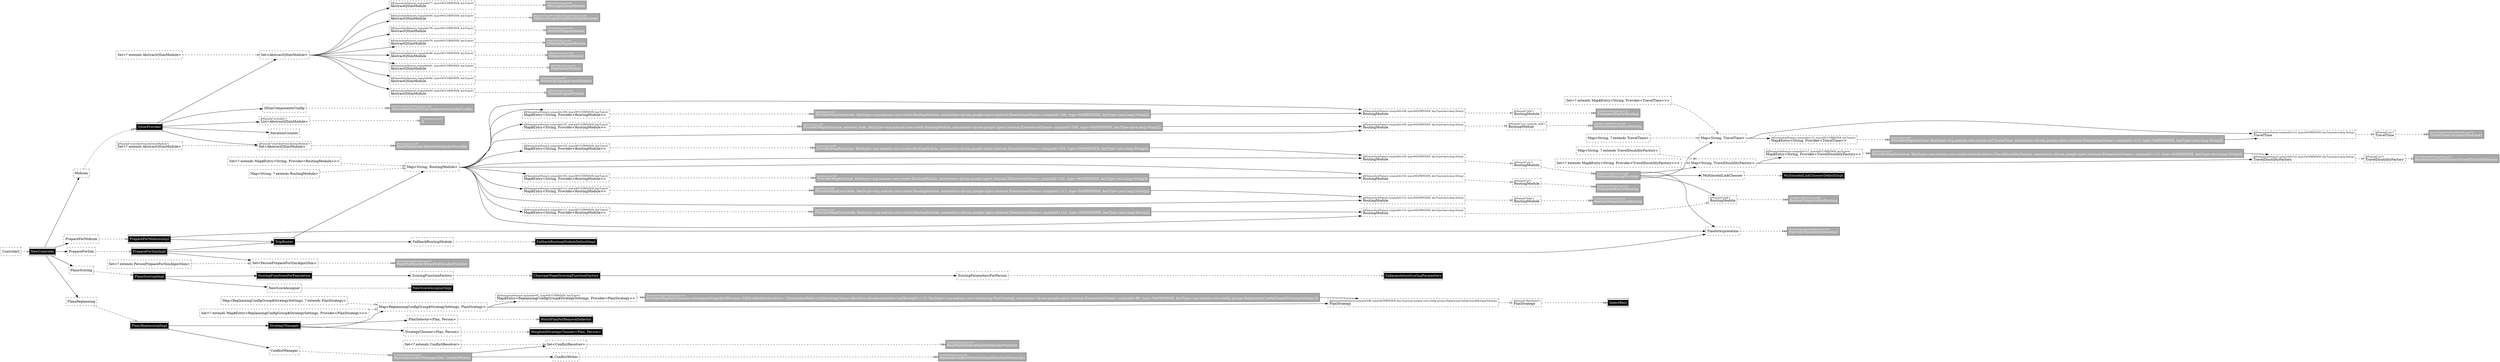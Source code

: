 digraph injector {
graph [rankdir=LR];
x103 [margin="0.02,0", shape=box, style=dashed, label=<<table cellspacing="0" cellpadding="5" cellborder="0" border="0"><tr><td align="left" port="header" bgcolor="#ffffff"><font color="#000000" point-size="10">@Element(setName=,uniqueId=80, type=MULTIBINDER, keyType=)<br align="left"/></font><font color="#000000">AbstractQSimModule<br align="left"/></font></td></tr></table>>]
x47 [margin="0.02,0", shape=box, style=dashed, label=<<table cellspacing="0" cellpadding="5" cellborder="0" border="0"><tr><td align="left" port="header" bgcolor="#ffffff"><font color="#000000" point-size="10">@Named("overridesFromAbstractModule")<br align="left"/></font><font color="#000000">Set&lt;? extends AbstractQSimModule&gt;<br align="left"/></font></td></tr></table>>]
x79 [margin="0.02,0", shape=box, style=dashed, label=<<table cellspacing="0" cellpadding="5" cellborder="0" border="0"><tr><td align="left" port="header" bgcolor="#ffffff"><font color="#000000" point-size="10">@Element(setName=,uniqueId=117, type=MULTIBINDER, keyType=)<br align="left"/></font><font color="#000000">Map$Entry&lt;String, Provider&lt;TravelDisutilityFactory&gt;&gt;<br align="left"/></font></td></tr></table>>]
x121 [margin="0.02,0", shape=box, style=solid, label=<<table cellspacing="0" cellpadding="5" cellborder="0" border="0"><tr><td align="left" port="header" bgcolor="#aaaaaa"><font color="#ffffff" point-size="10">QSimModule.java:85<br align="left"/></font><font color="#ffffff">ActivityEngineModule<br align="left"/></font></td></tr></table>>]
x50 [margin="0.02,0", shape=box, style=dashed, label=<<table cellspacing="0" cellpadding="5" cellborder="0" border="0"><tr><td align="left" port="header" bgcolor="#ffffff"><font color="#000000" point-size="10">@Element(setName=,uniqueId=116, type=MAPBINDER, keyType=java.lang.String)<br align="left"/></font><font color="#000000">TravelDisutilityFactory<br align="left"/></font></td></tr></table>>]
x42 [margin="0.02,0", shape=box, style=solid, label=<<table cellspacing="0" cellpadding="5" cellborder="0" border="0"><tr><td align="left" port="header" bgcolor="#aaaaaa"><font color="#ffffff" point-size="10">Injector.java:129<br align="left"/></font><font color="#ffffff">ProviderMapEntry(car, Key[type=org.matsim.core.router.RoutingModule, annotation=@com.google.inject.internal.Element(setName=,uniqueId=104, type=MAPBINDER, keyType=java.lang.String)])<br align="left"/></font></td></tr></table>>]
x8 [margin="0.02,0", shape=box, style=dashed, label=<<table cellspacing="0" cellpadding="5" cellborder="0" border="0"><tr><td align="left" port="header" bgcolor="#ffffff"><font color="#000000">PrepareForSim<br align="left"/></font></td></tr></table>>]
x23 [margin="0.02,0", shape=box, style=dashed, label=<<table cellspacing="0" cellpadding="5" cellborder="0" border="0"><tr><td align="left" port="header" bgcolor="#ffffff"><font color="#000000">Set&lt;ConflictResolver&gt;<br align="left"/></font></td></tr></table>>]
x34 [margin="0.02,0", shape=box, style=solid, label=<<table cellspacing="0" cellpadding="5" cellborder="0" border="0"><tr><td align="left" port="header" bgcolor="#aaaaaa"><font color="#ffffff" point-size="10">Injector.java:129<br align="left"/></font><font color="#ffffff">ProviderMapEntry(bike, Key[type=org.matsim.core.router.RoutingModule, annotation=@com.google.inject.internal.Element(setName=,uniqueId=112, type=MAPBINDER, keyType=java.lang.String)])<br align="left"/></font></td></tr></table>>]
x60 [margin="0.02,0", shape=box, style=solid, label=<<table cellspacing="0" cellpadding="5" cellborder="0" border="0"><tr><td align="left" port="header" bgcolor="#000000"><font color="#ffffff">NewScoreAssignerImpl<br align="left"/></font></td></tr></table>>]
x55 [margin="0.02,0", shape=box, style=solid, label=<<table cellspacing="0" cellpadding="5" cellborder="0" border="0"><tr><td align="left" port="header" bgcolor="#000000"><font color="#ffffff">ScoringFunctionsForPopulation<br align="left"/></font></td></tr></table>>]
x65 [margin="0.02,0", shape=box, style=solid, label=<<table cellspacing="0" cellpadding="5" cellborder="0" border="0"><tr><td align="left" port="header" bgcolor="#000000"><font color="#ffffff">MultimodalLinkChooserDefaultImpl<br align="left"/></font></td></tr></table>>]
x91 [margin="0.02,0", shape=box, style=solid, label=<<table cellspacing="0" cellpadding="5" cellborder="0" border="0"><tr><td align="left" port="header" bgcolor="#aaaaaa"><font color="#ffffff" point-size="10">QSimModule.java:85<br align="left"/></font><font color="#ffffff">QNetsimEngineModule<br align="left"/></font></td></tr></table>>]
x62 [margin="0.02,0", shape=box, style=dashed, label=<<table cellspacing="0" cellpadding="5" cellborder="0" border="0"><tr><td align="left" port="header" bgcolor="#ffffff"><font color="#000000" point-size="10">@Element(setName=,uniqueId=114, type=MAPBINDER, keyType=java.lang.String)<br align="left"/></font><font color="#000000">TravelTime<br align="left"/></font></td></tr></table>>]
x64 [margin="0.02,0", shape=box, style=dashed, label=<<table cellspacing="0" cellpadding="5" cellborder="0" border="0"><tr><td align="left" port="header" bgcolor="#ffffff"><font color="#000000">MultimodalLinkChooser<br align="left"/></font></td></tr></table>>]
x56 [margin="0.02,0", shape=box, style=solid, label=<<table cellspacing="0" cellpadding="5" cellborder="0" border="0"><tr><td align="left" port="header" bgcolor="#000000"><font color="#ffffff">FallbackRoutingModuleDefaultImpl<br align="left"/></font></td></tr></table>>]
x100 [margin="0.02,0", shape=box, style=solid, label=<<table cellspacing="0" cellpadding="5" cellborder="0" border="0"><tr><td align="left" port="header" bgcolor="#000000"><font color="#ffffff">PlansReplanningImpl<br align="left"/></font></td></tr></table>>]
x0 [margin="0.02,0", shape=box, style=dashed, label=<<table cellspacing="0" cellpadding="5" cellborder="0" border="0"><tr><td align="left" port="header" bgcolor="#ffffff"><font color="#000000">PlansScoring<br align="left"/></font></td></tr></table>>]
x112 [margin="0.02,0", shape=box, style=dashed, label=<<table cellspacing="0" cellpadding="5" cellborder="0" border="0"><tr><td align="left" port="header" bgcolor="#ffffff"><font color="#000000" point-size="10">@Element(setName=,uniqueId=81, type=MULTIBINDER, keyType=)<br align="left"/></font><font color="#000000">AbstractQSimModule<br align="left"/></font></td></tr></table>>]
x117 [margin="0.02,0", shape=box, style=solid, label=<<table cellspacing="0" cellpadding="5" cellborder="0" border="0"><tr><td align="left" port="header" bgcolor="#000000"><font color="#ffffff">WorstPlanForRemovalSelector<br align="left"/></font></td></tr></table>>]
x71 [margin="0.02,0", shape=box, style=dashed, label=<<table cellspacing="0" cellpadding="5" cellborder="0" border="0"><tr><td align="left" port="header" bgcolor="#ffffff"><font color="#000000">ConflictWriter<br align="left"/></font></td></tr></table>>]
x3 [margin="0.02,0", shape=box, style=dashed, label=<<table cellspacing="0" cellpadding="5" cellborder="0" border="0"><tr><td align="left" port="header" bgcolor="#ffffff"><font color="#000000" point-size="10">@Element(setName=,uniqueId=115, type=MULTIBINDER, keyType=)<br align="left"/></font><font color="#000000">Map$Entry&lt;String, Provider&lt;TravelTime&gt;&gt;<br align="left"/></font></td></tr></table>>]
x13 [margin="0.02,0", shape=box, style=solid, label=<<table cellspacing="0" cellpadding="5" cellborder="0" border="0"><tr><td align="left" port="header" bgcolor="#aaaaaa"><font color="#ffffff" point-size="10">NewControlerModule.java:47<br align="left"/></font><font color="#ffffff">RealMultibinder$RealMultibinderProvider<br align="left"/></font></td></tr></table>>]
x83 [margin="0.02,0", shape=box, style=dashed, label=<<table cellspacing="0" cellpadding="5" cellborder="0" border="0"><tr><td align="left" port="header" bgcolor="#ffffff"><font color="#000000" point-size="10">@Named("non_network_walk")<br align="left"/></font><font color="#000000">RoutingModule<br align="left"/></font></td></tr></table>>]
x98 [margin="0.02,0", shape=box, style=solid, label=<<table cellspacing="0" cellpadding="5" cellborder="0" border="0"><tr><td align="left" port="header" bgcolor="#000000"><font color="#ffffff">PrepareForMobsimImpl<br align="left"/></font></td></tr></table>>]
x118 [margin="0.02,0", shape=box, style=dashed, label=<<table cellspacing="0" cellpadding="5" cellborder="0" border="0"><tr><td align="left" port="header" bgcolor="#ffffff"><font color="#000000" point-size="10">@Named("BestScore")<br align="left"/></font><font color="#000000">PlanStrategy<br align="left"/></font></td></tr></table>>]
x45 [margin="0.02,0", shape=box, style=dashed, label=<<table cellspacing="0" cellpadding="5" cellborder="0" border="0"><tr><td align="left" port="header" bgcolor="#ffffff"><font color="#000000" point-size="10">@Element(setName=,uniqueId=109, type=MULTIBINDER, keyType=)<br align="left"/></font><font color="#000000">Map$Entry&lt;String, Provider&lt;RoutingModule&gt;&gt;<br align="left"/></font></td></tr></table>>]
x63 [margin="0.02,0", shape=box, style=dashed, label=<<table cellspacing="0" cellpadding="5" cellborder="0" border="0"><tr><td align="left" port="header" bgcolor="#ffffff"><font color="#000000">Set&lt;? extends ConflictResolver&gt;<br align="left"/></font></td></tr></table>>]
x40 [margin="0.02,0", shape=box, style=solid, label=<<table cellspacing="0" cellpadding="5" cellborder="0" border="0"><tr><td align="left" port="header" bgcolor="#aaaaaa"><font color="#ffffff" point-size="10">Modules.java:238<br align="left"/></font><font color="#ffffff">RealMultibinder$RealMultibinderProvider<br align="left"/></font></td></tr></table>>]
x49 [margin="0.02,0", shape=box, style=dashed, label=<<table cellspacing="0" cellpadding="5" cellborder="0" border="0"><tr><td align="left" port="header" bgcolor="#ffffff"><font color="#000000">Map&lt;String, TravelTime&gt;<br align="left"/></font></td></tr></table>>]
x89 [margin="0.02,0", shape=box, style=dashed, label=<<table cellspacing="0" cellpadding="5" cellborder="0" border="0"><tr><td align="left" port="header" bgcolor="#ffffff"><font color="#000000">StrategyChooser&lt;Plan, Person&gt;<br align="left"/></font></td></tr></table>>]
x108 [margin="0.02,0", shape=box, style=dashed, label=<<table cellspacing="0" cellpadding="5" cellborder="0" border="0"><tr><td align="left" port="header" bgcolor="#ffffff"><font color="#000000" point-size="10">@Element(setName=,uniqueId=82, type=MULTIBINDER, keyType=)<br align="left"/></font><font color="#000000">AbstractQSimModule<br align="left"/></font></td></tr></table>>]
x66 [margin="0.02,0", shape=box, style=dashed, label=<<table cellspacing="0" cellpadding="5" cellborder="0" border="0"><tr><td align="left" port="header" bgcolor="#ffffff"><font color="#000000">PlansReplanning<br align="left"/></font></td></tr></table>>]
x25 [margin="0.02,0", shape=box, style=dashed, label=<<table cellspacing="0" cellpadding="5" cellborder="0" border="0"><tr><td align="left" port="header" bgcolor="#ffffff"><font color="#000000">Map&lt;String, ? extends TravelDisutilityFactory&gt;<br align="left"/></font></td></tr></table>>]
x94 [margin="0.02,0", shape=box, style=dashed, label=<<table cellspacing="0" cellpadding="5" cellborder="0" border="0"><tr><td align="left" port="header" bgcolor="#ffffff"><font color="#000000">Set&lt;? extends AbstractQSimModule&gt;<br align="left"/></font></td></tr></table>>]
x75 [margin="0.02,0", shape=box, style=dashed, label=<<table cellspacing="0" cellpadding="5" cellborder="0" border="0"><tr><td align="left" port="header" bgcolor="#ffffff"><font color="#000000">Map&lt;ReplanningConfigGroup$StrategySettings, ? extends PlanStrategy&gt;<br align="left"/></font></td></tr></table>>]
x38 [margin="0.02,0", shape=box, style=solid, label=<<table cellspacing="0" cellpadding="5" cellborder="0" border="0"><tr><td align="left" port="header" bgcolor="#aaaaaa"><font color="#ffffff" point-size="10">Injector.java:129<br align="left"/></font><font color="#ffffff">ProviderMapEntry(non_network_walk, Key[type=org.matsim.core.router.RoutingModule, annotation=@com.google.inject.internal.Element(setName=,uniqueId=106, type=MAPBINDER, keyType=java.lang.String)])<br align="left"/></font></td></tr></table>>]
x7 [margin="0.02,0", shape=box, style=dashed, label=<<table cellspacing="0" cellpadding="5" cellborder="0" border="0"><tr><td align="left" port="header" bgcolor="#ffffff"><font color="#000000">FallbackRoutingModule<br align="left"/></font></td></tr></table>>]
x14 [margin="0.02,0", shape=box, style=dashed, label=<<table cellspacing="0" cellpadding="5" cellborder="0" border="0"><tr><td align="left" port="header" bgcolor="#ffffff"><font color="#000000" point-size="10">@Element(setName=,uniqueId=108, type=MAPBINDER, keyType=java.lang.String)<br align="left"/></font><font color="#000000">RoutingModule<br align="left"/></font></td></tr></table>>]
x80 [margin="0.02,0", shape=box, style=solid, label=<<table cellspacing="0" cellpadding="5" cellborder="0" border="0"><tr><td align="left" port="header" bgcolor="#aaaaaa"><font color="#ffffff" point-size="10">Injector.java:129<br align="left"/></font><font color="#ffffff">ProviderMapEntry(car, Key[type=org.matsim.core.router.costcalculators.TravelDisutilityFactory, annotation=@com.google.inject.internal.Element(setName=,uniqueId=116, type=MAPBINDER, keyType=java.lang.String)])<br align="left"/></font></td></tr></table>>]
x5 [margin="0.02,0", shape=box, style=solid, label=<<table cellspacing="0" cellpadding="5" cellborder="0" border="0"><tr><td align="left" port="header" bgcolor="#000000"><font color="#ffffff">PlansScoringImpl<br align="left"/></font></td></tr></table>>]
x10 [margin="0.02,0", shape=box, style=solid, label=<<table cellspacing="0" cellpadding="5" cellborder="0" border="0"><tr><td align="left" port="header" bgcolor="#aaaaaa"><font color="#ffffff" point-size="10">TimeInterpretationModule.java:16<br align="left"/></font><font color="#ffffff">#provideTimeInterpretation()<br align="left"/></font></td></tr></table>>]
x70 [margin="0.02,0", shape=box, style=dashed, label=<<table cellspacing="0" cellpadding="5" cellborder="0" border="0"><tr><td align="left" port="header" bgcolor="#ffffff"><font color="#000000">IterationCounter<br align="left"/></font></td></tr></table>>]
x30 [margin="0.02,0", shape=box, style=dashed, label=<<table cellspacing="0" cellpadding="5" cellborder="0" border="0"><tr><td align="left" port="header" bgcolor="#ffffff"><font color="#000000">Map&lt;String, TravelDisutilityFactory&gt;<br align="left"/></font></td></tr></table>>]
x104 [margin="0.02,0", shape=box, style=solid, label=<<table cellspacing="0" cellpadding="5" cellborder="0" border="0"><tr><td align="left" port="header" bgcolor="#aaaaaa"><font color="#ffffff" point-size="10">QSimModule.java:85<br align="left"/></font><font color="#ffffff">TeleportationModule<br align="left"/></font></td></tr></table>>]
x48 [margin="0.02,0", shape=box, style=dashed, label=<<table cellspacing="0" cellpadding="5" cellborder="0" border="0"><tr><td align="left" port="header" bgcolor="#ffffff"><font color="#000000">Map&lt;String, RoutingModule&gt;<br align="left"/></font></td></tr></table>>]
x51 [margin="0.02,0", shape=box, style=solid, label=<<table cellspacing="0" cellpadding="5" cellborder="0" border="0"><tr><td align="left" port="header" bgcolor="#000000"><font color="#ffffff">TripRouter<br align="left"/></font></td></tr></table>>]
x114 [margin="0.02,0", shape=box, style=dashed, label=<<table cellspacing="0" cellpadding="5" cellborder="0" border="0"><tr><td align="left" port="header" bgcolor="#ffffff"><font color="#000000" point-size="10">@Element(setName=,uniqueId=83, type=MULTIBINDER, keyType=)<br align="left"/></font><font color="#000000">AbstractQSimModule<br align="left"/></font></td></tr></table>>]
x21 [margin="0.02,0", shape=box, style=dashed, label=<<table cellspacing="0" cellpadding="5" cellborder="0" border="0"><tr><td align="left" port="header" bgcolor="#ffffff"><font color="#000000" point-size="10">@Named("ride")<br align="left"/></font><font color="#000000">RoutingModule<br align="left"/></font></td></tr></table>>]
x35 [margin="0.02,0", shape=box, style=dashed, label=<<table cellspacing="0" cellpadding="5" cellborder="0" border="0"><tr><td align="left" port="header" bgcolor="#ffffff"><font color="#000000">Set&lt;? extends Map$Entry&lt;ReplanningConfigGroup$StrategySettings, Provider&lt;PlanStrategy&gt;&gt;&gt;<br align="left"/></font></td></tr></table>>]
x61 [margin="0.02,0", shape=box, style=dashed, label=<<table cellspacing="0" cellpadding="5" cellborder="0" border="0"><tr><td align="left" port="header" bgcolor="#ffffff"><font color="#000000" point-size="10">@Element(setName=,uniqueId=86, type=MAPBINDER, keyType=org.matsim.core.config.groups.ReplanningConfigGroup$StrategySettings)<br align="left"/></font><font color="#000000">PlanStrategy<br align="left"/></font></td></tr></table>>]
x26 [margin="0.02,0", shape=box, style=dashed, label=<<table cellspacing="0" cellpadding="5" cellborder="0" border="0"><tr><td align="left" port="header" bgcolor="#ffffff"><font color="#000000">QSimComponentsConfig<br align="left"/></font></td></tr></table>>]
x85 [margin="0.02,0", shape=box, style=dashed, label=<<table cellspacing="0" cellpadding="5" cellborder="0" border="0"><tr><td align="left" port="header" bgcolor="#ffffff"><font color="#000000">Set&lt;? extends Map$Entry&lt;String, Provider&lt;RoutingModule&gt;&gt;&gt;<br align="left"/></font></td></tr></table>>]
x43 [margin="0.02,0", shape=box, style=dashed, label=<<table cellspacing="0" cellpadding="5" cellborder="0" border="0"><tr><td align="left" port="header" bgcolor="#ffffff"><font color="#000000" point-size="10">@Element(setName=,uniqueId=111, type=MULTIBINDER, keyType=)<br align="left"/></font><font color="#000000">Map$Entry&lt;String, Provider&lt;RoutingModule&gt;&gt;<br align="left"/></font></td></tr></table>>]
x113 [margin="0.02,0", shape=box, style=solid, label=<<table cellspacing="0" cellpadding="5" cellborder="0" border="0"><tr><td align="left" port="header" bgcolor="#aaaaaa"><font color="#ffffff" point-size="10">QSimModule.java:85<br align="left"/></font><font color="#ffffff">PopulationModule<br align="left"/></font></td></tr></table>>]
x84 [margin="0.02,0", shape=box, style=solid, label=<<table cellspacing="0" cellpadding="5" cellborder="0" border="0"><tr><td align="left" port="header" bgcolor="#aaaaaa"><font color="#ffffff" point-size="10">TripRouterModule.java:60<br align="left"/></font><font color="#ffffff">BeelineTeleportationRouting<br align="left"/></font></td></tr></table>>]
x58 [margin="0.02,0", shape=box, style=solid, label=<<table cellspacing="0" cellpadding="5" cellborder="0" border="0"><tr><td align="left" port="header" bgcolor="#000000"><font color="#ffffff">SubpopulationScoringParameters<br align="left"/></font></td></tr></table>>]
x107 [margin="0.02,0", shape=box, style=solid, label=<<table cellspacing="0" cellpadding="5" cellborder="0" border="0"><tr><td align="left" port="header" bgcolor="#000000"><font color="#ffffff">NewControler<br align="left"/></font></td></tr></table>>]
x31 [margin="0.02,0", shape=box, style=dashed, label=<<table cellspacing="0" cellpadding="5" cellborder="0" border="0"><tr><td align="left" port="header" bgcolor="#ffffff"><font color="#000000" point-size="10">@Element(setName=,uniqueId=103, type=MULTIBINDER, keyType=)<br align="left"/></font><font color="#000000">Map$Entry&lt;String, Provider&lt;RoutingModule&gt;&gt;<br align="left"/></font></td></tr></table>>]
x76 [margin="0.02,0", shape=box, style=dashed, label=<<table cellspacing="0" cellpadding="5" cellborder="0" border="0"><tr><td align="left" port="header" bgcolor="#ffffff"><font color="#000000" point-size="10">@Named("bike")<br align="left"/></font><font color="#000000">RoutingModule<br align="left"/></font></td></tr></table>>]
x111 [margin="0.02,0", shape=box, style=solid, label=<<table cellspacing="0" cellpadding="5" cellborder="0" border="0"><tr><td align="left" port="header" bgcolor="#aaaaaa"><font color="#ffffff" point-size="10">ConflictModule.java:45<br align="left"/></font><font color="#ffffff">#provideConflictManager(Set, ConflictWriter)<br align="left"/></font></td></tr></table>>]
x39 [margin="0.02,0", shape=box, style=dashed, label=<<table cellspacing="0" cellpadding="5" cellborder="0" border="0"><tr><td align="left" port="header" bgcolor="#ffffff"><font color="#000000" point-size="10">@Named("overridesFromAbstractModule")<br align="left"/></font><font color="#000000">Set&lt;AbstractQSimModule&gt;<br align="left"/></font></td></tr></table>>]
x11 [margin="0.02,0", shape=box, style=dashed, label=<<table cellspacing="0" cellpadding="5" cellborder="0" border="0"><tr><td align="left" port="header" bgcolor="#ffffff"><font color="#000000" point-size="10">@Element(setName=,uniqueId=102, type=MAPBINDER, keyType=java.lang.String)<br align="left"/></font><font color="#000000">RoutingModule<br align="left"/></font></td></tr></table>>]
x9 [margin="0.02,0", shape=box, style=dashed, label=<<table cellspacing="0" cellpadding="5" cellborder="0" border="0"><tr><td align="left" port="header" bgcolor="#ffffff"><font color="#000000">TimeInterpretation<br align="left"/></font></td></tr></table>>]
x46 [margin="0.02,0", shape=box, style=solid, label=<<table cellspacing="0" cellpadding="5" cellborder="0" border="0"><tr><td align="left" port="header" bgcolor="#aaaaaa"><font color="#ffffff" point-size="10">Injector.java:129<br align="left"/></font><font color="#ffffff">ProviderMapEntry(ride, Key[type=org.matsim.core.router.RoutingModule, annotation=@com.google.inject.internal.Element(setName=,uniqueId=108, type=MAPBINDER, keyType=java.lang.String)])<br align="left"/></font></td></tr></table>>]
x15 [margin="0.02,0", shape=box, style=dashed, label=<<table cellspacing="0" cellpadding="5" cellborder="0" border="0"><tr><td align="left" port="header" bgcolor="#ffffff"><font color="#000000" point-size="10">@Element(setName=,uniqueId=110, type=MAPBINDER, keyType=java.lang.String)<br align="left"/></font><font color="#000000">RoutingModule<br align="left"/></font></td></tr></table>>]
x4 [margin="0.02,0", shape=box, style=solid, label=<<table cellspacing="0" cellpadding="5" cellborder="0" border="0"><tr><td align="left" port="header" bgcolor="#aaaaaa"><font color="#ffffff" point-size="10">Injector.java:129<br align="left"/></font><font color="#ffffff">ProviderMapEntry(car, Key[type=org.matsim.core.router.util.TravelTime, annotation=@com.google.inject.internal.Element(setName=,uniqueId=114, type=MAPBINDER, keyType=java.lang.String)])<br align="left"/></font></td></tr></table>>]
x82 [margin="0.02,0", shape=box, style=solid, label=<<table cellspacing="0" cellpadding="5" cellborder="0" border="0"><tr><td align="left" port="header" bgcolor="#aaaaaa"><font color="#ffffff" point-size="10">Controler.java:215<br align="left"/></font><font color="#ffffff">[]<br align="left"/></font></td></tr></table>>]
x122 [margin="0.02,0", shape=box, style=dashed, label=<<table cellspacing="0" cellpadding="5" cellborder="0" border="0"><tr><td align="left" port="header" bgcolor="#ffffff"><font color="#000000" point-size="10">@Element(setName=,uniqueId=77, type=MULTIBINDER, keyType=)<br align="left"/></font><font color="#000000">AbstractQSimModule<br align="left"/></font></td></tr></table>>]
x53 [margin="0.02,0", shape=box, style=dashed, label=<<table cellspacing="0" cellpadding="5" cellborder="0" border="0"><tr><td align="left" port="header" bgcolor="#ffffff"><font color="#000000" point-size="10">@Element(setName=,uniqueId=87, type=MULTIBINDER, keyType=)<br align="left"/></font><font color="#000000">Map$Entry&lt;ReplanningConfigGroup$StrategySettings, Provider&lt;PlanStrategy&gt;&gt;<br align="left"/></font></td></tr></table>>]
x1 [margin="0.02,0", shape=box, style=dashed, label=<<table cellspacing="0" cellpadding="5" cellborder="0" border="0"><tr><td align="left" port="header" bgcolor="#ffffff"><font color="#000000">Set&lt;? extends Map$Entry&lt;String, Provider&lt;TravelDisutilityFactory&gt;&gt;&gt;<br align="left"/></font></td></tr></table>>]
x19 [margin="0.02,0", shape=box, style=solid, label=<<table cellspacing="0" cellpadding="5" cellborder="0" border="0"><tr><td align="left" port="header" bgcolor="#aaaaaa"><font color="#ffffff" point-size="10">TravelDisutilityModule.java:37<br align="left"/></font><font color="#ffffff">RandomizingTimeDistanceTravelDisutilityFactory<br align="left"/></font></td></tr></table>>]
x109 [margin="0.02,0", shape=box, style=solid, label=<<table cellspacing="0" cellpadding="5" cellborder="0" border="0"><tr><td align="left" port="header" bgcolor="#aaaaaa"><font color="#ffffff" point-size="10">QSimModule.java:85<br align="left"/></font><font color="#ffffff">NetworkChangeEventsModule<br align="left"/></font></td></tr></table>>]
x77 [margin="0.02,0", shape=box, style=solid, label=<<table cellspacing="0" cellpadding="5" cellborder="0" border="0"><tr><td align="left" port="header" bgcolor="#aaaaaa"><font color="#ffffff" point-size="10">TripRouterModule.java:60<br align="left"/></font><font color="#ffffff">BeelineTeleportationRouting<br align="left"/></font></td></tr></table>>]
x72 [margin="0.02,0", shape=box, style=solid, label=<<table cellspacing="0" cellpadding="5" cellborder="0" border="0"><tr><td align="left" port="header" bgcolor="#aaaaaa"><font color="#ffffff" point-size="10">ConflictModule.java:38<br align="left"/></font><font color="#ffffff">#provideConflictWriter(OutputDirectoryHierarchy)<br align="left"/></font></td></tr></table>>]
x95 [margin="0.02,0", shape=box, style=dashed, label=<<table cellspacing="0" cellpadding="5" cellborder="0" border="0"><tr><td align="left" port="header" bgcolor="#ffffff"><font color="#000000" point-size="10">@Named("pt")<br align="left"/></font><font color="#000000">RoutingModule<br align="left"/></font></td></tr></table>>]
x119 [margin="0.02,0", shape=box, style=solid, label=<<table cellspacing="0" cellpadding="5" cellborder="0" border="0"><tr><td align="left" port="header" bgcolor="#000000"><font color="#ffffff">SelectBest<br align="left"/></font></td></tr></table>>]
x29 [margin="0.02,0", shape=box, style=solid, label=<<table cellspacing="0" cellpadding="5" cellborder="0" border="0"><tr><td align="left" port="header" bgcolor="#000000"><font color="#ffffff">CharyparNagelScoringFunctionFactory<br align="left"/></font></td></tr></table>>]
x36 [margin="0.02,0", shape=box, style=dashed, label=<<table cellspacing="0" cellpadding="5" cellborder="0" border="0"><tr><td align="left" port="header" bgcolor="#ffffff"><font color="#000000">Map&lt;ReplanningConfigGroup$StrategySettings, PlanStrategy&gt;<br align="left"/></font></td></tr></table>>]
x101 [margin="0.02,0", shape=box, style=dashed, label=<<table cellspacing="0" cellpadding="5" cellborder="0" border="0"><tr><td align="left" port="header" bgcolor="#ffffff"><font color="#000000" point-size="10">@Element(setName=,uniqueId=85, type=MULTIBINDER, keyType=)<br align="left"/></font><font color="#000000">AbstractQSimModule<br align="left"/></font></td></tr></table>>]
x88 [margin="0.02,0", shape=box, style=dashed, label=<<table cellspacing="0" cellpadding="5" cellborder="0" border="0"><tr><td align="left" port="header" bgcolor="#ffffff"><font color="#000000">Set&lt;? extends Map$Entry&lt;String, Provider&lt;TravelTime&gt;&gt;&gt;<br align="left"/></font></td></tr></table>>]
x105 [margin="0.02,0", shape=box, style=solid, label=<<table cellspacing="0" cellpadding="5" cellborder="0" border="0"><tr><td align="left" port="header" bgcolor="#000000"><font color="#ffffff">StrategyManager<br align="left"/></font></td></tr></table>>]
x74 [margin="0.02,0", shape=box, style=solid, label=<<table cellspacing="0" cellpadding="5" cellborder="0" border="0"><tr><td align="left" port="header" bgcolor="#000000"><font color="#ffffff">QSimProvider<br align="left"/></font></td></tr></table>>]
x120 [margin="0.02,0", shape=box, style=dashed, label=<<table cellspacing="0" cellpadding="5" cellborder="0" border="0"><tr><td align="left" port="header" bgcolor="#ffffff"><font color="#000000" point-size="10">@Element(setName=,uniqueId=78, type=MULTIBINDER, keyType=)<br align="left"/></font><font color="#000000">AbstractQSimModule<br align="left"/></font></td></tr></table>>]
x93 [margin="0.02,0", shape=box, style=solid, label=<<table cellspacing="0" cellpadding="5" cellborder="0" border="0"><tr><td align="left" port="header" bgcolor="#aaaaaa"><font color="#ffffff" point-size="10">TravelTimeCalculatorModule.java:72<br align="left"/></font><font color="#ffffff">TravelTimeCalculatorModule$1<br align="left"/></font></td></tr></table>>]
x67 [margin="0.02,0", shape=box, style=dashed, label=<<table cellspacing="0" cellpadding="5" cellborder="0" border="0"><tr><td align="left" port="header" bgcolor="#ffffff"><font color="#000000" point-size="10">@Named("car")<br align="left"/></font><font color="#000000">RoutingModule<br align="left"/></font></td></tr></table>>]
x73 [margin="0.02,0", shape=box, style=dashed, label=<<table cellspacing="0" cellpadding="5" cellborder="0" border="0"><tr><td align="left" port="header" bgcolor="#ffffff"><font color="#000000">Mobsim<br align="left"/></font></td></tr></table>>]
x116 [margin="0.02,0", shape=box, style=dashed, label=<<table cellspacing="0" cellpadding="5" cellborder="0" border="0"><tr><td align="left" port="header" bgcolor="#ffffff"><font color="#000000">Map&lt;String, ? extends RoutingModule&gt;<br align="left"/></font></td></tr></table>>]
x41 [margin="0.02,0", shape=box, style=dashed, label=<<table cellspacing="0" cellpadding="5" cellborder="0" border="0"><tr><td align="left" port="header" bgcolor="#ffffff"><font color="#000000" point-size="10">@Element(setName=,uniqueId=105, type=MULTIBINDER, keyType=)<br align="left"/></font><font color="#000000">Map$Entry&lt;String, Provider&lt;RoutingModule&gt;&gt;<br align="left"/></font></td></tr></table>>]
x115 [margin="0.02,0", shape=box, style=solid, label=<<table cellspacing="0" cellpadding="5" cellborder="0" border="0"><tr><td align="left" port="header" bgcolor="#aaaaaa"><font color="#ffffff" point-size="10">QSimModule.java:85<br align="left"/></font><font color="#ffffff">TransitEngineModule<br align="left"/></font></td></tr></table>>]
x96 [margin="0.02,0", shape=box, style=solid, label=<<table cellspacing="0" cellpadding="5" cellborder="0" border="0"><tr><td align="left" port="header" bgcolor="#aaaaaa"><font color="#ffffff" point-size="10">TripRouterModule.java:57<br align="left"/></font><font color="#ffffff">FreespeedFactorRouting<br align="left"/></font></td></tr></table>>]
x27 [margin="0.02,0", shape=box, style=solid, label=<<table cellspacing="0" cellpadding="5" cellborder="0" border="0"><tr><td align="left" port="header" bgcolor="#aaaaaa"><font color="#ffffff" point-size="10">QSimComponentsModule.java:34<br align="left"/></font><font color="#ffffff">#provideDefaultQSimComponentsConfig(Config)<br align="left"/></font></td></tr></table>>]
x87 [margin="0.02,0", shape=box, style=solid, label=<<table cellspacing="0" cellpadding="5" cellborder="0" border="0"><tr><td align="left" port="header" bgcolor="#aaaaaa"><font color="#ffffff" point-size="10">TripRouterModule.java:60<br align="left"/></font><font color="#ffffff">BeelineTeleportationRouting<br align="left"/></font></td></tr></table>>]
x57 [margin="0.02,0", shape=box, style=dashed, label=<<table cellspacing="0" cellpadding="5" cellborder="0" border="0"><tr><td align="left" port="header" bgcolor="#ffffff"><font color="#000000">ScoringParametersForPerson<br align="left"/></font></td></tr></table>>]
x59 [margin="0.02,0", shape=box, style=dashed, label=<<table cellspacing="0" cellpadding="5" cellborder="0" border="0"><tr><td align="left" port="header" bgcolor="#ffffff"><font color="#000000">NewScoreAssigner<br align="left"/></font></td></tr></table>>]
x69 [margin="0.02,0", shape=box, style=dashed, label=<<table cellspacing="0" cellpadding="5" cellborder="0" border="0"><tr><td align="left" port="header" bgcolor="#ffffff"><font color="#000000">Set&lt;AbstractQSimModule&gt;<br align="left"/></font></td></tr></table>>]
x44 [margin="0.02,0", shape=box, style=solid, label=<<table cellspacing="0" cellpadding="5" cellborder="0" border="0"><tr><td align="left" port="header" bgcolor="#aaaaaa"><font color="#ffffff" point-size="10">Injector.java:129<br align="left"/></font><font color="#ffffff">ProviderMapEntry(walk, Key[type=org.matsim.core.router.RoutingModule, annotation=@com.google.inject.internal.Element(setName=,uniqueId=110, type=MAPBINDER, keyType=java.lang.String)])<br align="left"/></font></td></tr></table>>]
x28 [margin="0.02,0", shape=box, style=dashed, label=<<table cellspacing="0" cellpadding="5" cellborder="0" border="0"><tr><td align="left" port="header" bgcolor="#ffffff"><font color="#000000">ScoringFunctionFactory<br align="left"/></font></td></tr></table>>]
x16 [margin="0.02,0", shape=box, style=dashed, label=<<table cellspacing="0" cellpadding="5" cellborder="0" border="0"><tr><td align="left" port="header" bgcolor="#ffffff"><font color="#000000" point-size="10">@Element(setName=,uniqueId=104, type=MAPBINDER, keyType=java.lang.String)<br align="left"/></font><font color="#000000">RoutingModule<br align="left"/></font></td></tr></table>>]
x81 [margin="0.02,0", shape=box, style=dashed, label=<<table cellspacing="0" cellpadding="5" cellborder="0" border="0"><tr><td align="left" port="header" bgcolor="#ffffff"><font color="#000000" point-size="10">@Named("overrides")<br align="left"/></font><font color="#000000">List&lt;AbstractQSimModule&gt;<br align="left"/></font></td></tr></table>>]
x92 [margin="0.02,0", shape=box, style=dashed, label=<<table cellspacing="0" cellpadding="5" cellborder="0" border="0"><tr><td align="left" port="header" bgcolor="#ffffff"><font color="#000000" point-size="10">@Named("car")<br align="left"/></font><font color="#000000">TravelTime<br align="left"/></font></td></tr></table>>]
x33 [margin="0.02,0", shape=box, style=dashed, label=<<table cellspacing="0" cellpadding="5" cellborder="0" border="0"><tr><td align="left" port="header" bgcolor="#ffffff"><font color="#000000" point-size="10">@Element(setName=,uniqueId=113, type=MULTIBINDER, keyType=)<br align="left"/></font><font color="#000000">Map$Entry&lt;String, Provider&lt;RoutingModule&gt;&gt;<br align="left"/></font></td></tr></table>>]
x90 [margin="0.02,0", shape=box, style=dashed, label=<<table cellspacing="0" cellpadding="5" cellborder="0" border="0"><tr><td align="left" port="header" bgcolor="#ffffff"><font color="#000000" point-size="10">@Element(setName=,uniqueId=79, type=MULTIBINDER, keyType=)<br align="left"/></font><font color="#000000">AbstractQSimModule<br align="left"/></font></td></tr></table>>]
x68 [margin="0.02,0", shape=box, style=solid, label=<<table cellspacing="0" cellpadding="5" cellborder="0" border="0"><tr><td align="left" port="header" bgcolor="#aaaaaa"><font color="#ffffff" point-size="10">TripRouterModule.java:68<br align="left"/></font><font color="#ffffff">NetworkRoutingProvider<br align="left"/></font></td></tr></table>>]
x24 [margin="0.02,0", shape=box, style=solid, label=<<table cellspacing="0" cellpadding="5" cellborder="0" border="0"><tr><td align="left" port="header" bgcolor="#aaaaaa"><font color="#ffffff" point-size="10">ConflictModule.java:57<br align="left"/></font><font color="#ffffff">RealMultibinder$RealMultibinderProvider<br align="left"/></font></td></tr></table>>]
x6 [margin="0.02,0", shape=box, style=dashed, label=<<table cellspacing="0" cellpadding="5" cellborder="0" border="0"><tr><td align="left" port="header" bgcolor="#ffffff"><font color="#000000" point-size="10">@Element(setName=,uniqueId=112, type=MAPBINDER, keyType=java.lang.String)<br align="left"/></font><font color="#000000">RoutingModule<br align="left"/></font></td></tr></table>>]
x22 [margin="0.02,0", shape=box, style=solid, label=<<table cellspacing="0" cellpadding="5" cellborder="0" border="0"><tr><td align="left" port="header" bgcolor="#aaaaaa"><font color="#ffffff" point-size="10">TripRouterModule.java:57<br align="left"/></font><font color="#ffffff">FreespeedFactorRouting<br align="left"/></font></td></tr></table>>]
x52 [margin="0.02,0", shape=box, style=dashed, label=<<table cellspacing="0" cellpadding="5" cellborder="0" border="0"><tr><td align="left" port="header" bgcolor="#ffffff"><font color="#000000">Map&lt;String, ? extends TravelTime&gt;<br align="left"/></font></td></tr></table>>]
x110 [margin="0.02,0", shape=box, style=dashed, label=<<table cellspacing="0" cellpadding="5" cellborder="0" border="0"><tr><td align="left" port="header" bgcolor="#ffffff"><font color="#000000">ConflictManager<br align="left"/></font></td></tr></table>>]
x86 [margin="0.02,0", shape=box, style=dashed, label=<<table cellspacing="0" cellpadding="5" cellborder="0" border="0"><tr><td align="left" port="header" bgcolor="#ffffff"><font color="#000000" point-size="10">@Named("walk")<br align="left"/></font><font color="#000000">RoutingModule<br align="left"/></font></td></tr></table>>]
x12 [margin="0.02,0", shape=box, style=dashed, label=<<table cellspacing="0" cellpadding="5" cellborder="0" border="0"><tr><td align="left" port="header" bgcolor="#ffffff"><font color="#000000">Set&lt;PersonPrepareForSimAlgorithm&gt;<br align="left"/></font></td></tr></table>>]
x32 [margin="0.02,0", shape=box, style=solid, label=<<table cellspacing="0" cellpadding="5" cellborder="0" border="0"><tr><td align="left" port="header" bgcolor="#aaaaaa"><font color="#ffffff" point-size="10">Injector.java:129<br align="left"/></font><font color="#ffffff">ProviderMapEntry(pt, Key[type=org.matsim.core.router.RoutingModule, annotation=@com.google.inject.internal.Element(setName=,uniqueId=102, type=MAPBINDER, keyType=java.lang.String)])<br align="left"/></font></td></tr></table>>]
x106 [margin="0.02,0", shape=box, style=dashed, label=<<table cellspacing="0" cellpadding="5" cellborder="0" border="0"><tr><td align="left" port="header" bgcolor="#ffffff"><font color="#000000">ControlerI<br align="left"/></font></td></tr></table>>]
x54 [margin="0.02,0", shape=box, style=solid, label=<<table cellspacing="0" cellpadding="5" cellborder="0" border="0"><tr><td align="left" port="header" bgcolor="#aaaaaa"><font color="#ffffff" point-size="10">StrategyManagerModule.java:92<br align="left"/></font><font color="#ffffff">ProviderMapEntry([name=strategysettings][nOfParams=5][disableAfterIteration=-1][executionPath=null][strategyName=BestScore][subpopulation=null][weight=1.0], Key[type=org.matsim.core.replanning.PlanStrategy, annotation=@com.google.inject.internal.Element(setName=,uniqueId=86, type=MAPBINDER, keyType=org.matsim.core.config.groups.ReplanningConfigGroup$StrategySettings)])<br align="left"/></font></td></tr></table>>]
x18 [margin="0.02,0", shape=box, style=dashed, label=<<table cellspacing="0" cellpadding="5" cellborder="0" border="0"><tr><td align="left" port="header" bgcolor="#ffffff"><font color="#000000" point-size="10">@Named("car")<br align="left"/></font><font color="#000000">TravelDisutilityFactory<br align="left"/></font></td></tr></table>>]
x123 [margin="0.02,0", shape=box, style=solid, label=<<table cellspacing="0" cellpadding="5" cellborder="0" border="0"><tr><td align="left" port="header" bgcolor="#aaaaaa"><font color="#ffffff" point-size="10">QSimModule.java:85<br align="left"/></font><font color="#ffffff">MessageQueueModule<br align="left"/></font></td></tr></table>>]
x78 [margin="0.02,0", shape=box, style=dashed, label=<<table cellspacing="0" cellpadding="5" cellborder="0" border="0"><tr><td align="left" port="header" bgcolor="#ffffff"><font color="#000000">PlanSelector&lt;Plan, Person&gt;<br align="left"/></font></td></tr></table>>]
x99 [margin="0.02,0", shape=box, style=solid, label=<<table cellspacing="0" cellpadding="5" cellborder="0" border="0"><tr><td align="left" port="header" bgcolor="#000000"><font color="#ffffff">WeightedStrategyChooser&lt;Plan, Person&gt;<br align="left"/></font></td></tr></table>>]
x20 [margin="0.02,0", shape=box, style=solid, label=<<table cellspacing="0" cellpadding="5" cellborder="0" border="0"><tr><td align="left" port="header" bgcolor="#000000"><font color="#ffffff">PrepareForSimImpl<br align="left"/></font></td></tr></table>>]
x2 [margin="0.02,0", shape=box, style=dashed, label=<<table cellspacing="0" cellpadding="5" cellborder="0" border="0"><tr><td align="left" port="header" bgcolor="#ffffff"><font color="#000000">Set&lt;? extends PersonPrepareForSimAlgorithm&gt;<br align="left"/></font></td></tr></table>>]
x17 [margin="0.02,0", shape=box, style=dashed, label=<<table cellspacing="0" cellpadding="5" cellborder="0" border="0"><tr><td align="left" port="header" bgcolor="#ffffff"><font color="#000000" point-size="10">@Element(setName=,uniqueId=106, type=MAPBINDER, keyType=java.lang.String)<br align="left"/></font><font color="#000000">RoutingModule<br align="left"/></font></td></tr></table>>]
x37 [margin="0.02,0", shape=box, style=dashed, label=<<table cellspacing="0" cellpadding="5" cellborder="0" border="0"><tr><td align="left" port="header" bgcolor="#ffffff"><font color="#000000" point-size="10">@Element(setName=,uniqueId=107, type=MULTIBINDER, keyType=)<br align="left"/></font><font color="#000000">Map$Entry&lt;String, Provider&lt;RoutingModule&gt;&gt;<br align="left"/></font></td></tr></table>>]
x97 [margin="0.02,0", shape=box, style=dashed, label=<<table cellspacing="0" cellpadding="5" cellborder="0" border="0"><tr><td align="left" port="header" bgcolor="#ffffff"><font color="#000000">PrepareForMobsim<br align="left"/></font></td></tr></table>>]
x102 [margin="0.02,0", shape=box, style=solid, label=<<table cellspacing="0" cellpadding="5" cellborder="0" border="0"><tr><td align="left" port="header" bgcolor="#aaaaaa"><font color="#ffffff" point-size="10">MobsimScopeEventHandlingModule.java:41<br align="left"/></font><font color="#ffffff">MobsimScopeEventHandlingModule$1<br align="left"/></font></td></tr></table>>]
x0 -> x5 [style=dashed, arrowhead=onormal, arrowtail=none]
x48:header:e -> x31 [style=solid, arrowhead=normal, arrowtail=none]
x48:header:e -> x41 [style=solid, arrowhead=normal, arrowtail=none]
x48:header:e -> x37 [style=solid, arrowhead=normal, arrowtail=none]
x48:header:e -> x45 [style=solid, arrowhead=normal, arrowtail=none]
x48:header:e -> x43 [style=solid, arrowhead=normal, arrowtail=none]
x48:header:e -> x33 [style=solid, arrowhead=normal, arrowtail=none]
x30:header:e -> x79 [style=solid, arrowhead=normal, arrowtail=none]
x30:header:e -> x50 [style=solid, arrowhead=normal, arrowtail=none]
x36:header:e -> x53 [style=solid, arrowhead=normal, arrowtail=none]
x1 -> x30 [style=dashed, arrowhead=onormal, arrowtail=none]
x2 -> x12 [style=dashed, arrowhead=onormal, arrowtail=none]
x3 -> x4 [style=dashed, arrowhead=onormalonormal, arrowtail=none]
x4:header:e -> x62 [style=solid, arrowhead=normal, arrowtail=none]
x5:m_199636e8:e -> x59 [style=solid, arrowhead=normal, arrowtail=none]
x5:m_5c7478ec:e -> x55 [style=solid, arrowhead=normal, arrowtail=none]
x6 -> x76 [style=dashed, arrowhead=onormal, arrowtail=none]
x7 -> x56 [style=dashed, arrowhead=onormal, arrowtail=none]
x8 -> x20 [style=dashed, arrowhead=onormal, arrowtail=none]
x9 -> x10 [style=dashed, arrowhead=onormalonormal, arrowtail=none]
x11 -> x95 [style=dashed, arrowhead=onormal, arrowtail=none]
x12 -> x13 [style=dashed, arrowhead=onormalonormal, arrowtail=none]
x14 -> x21 [style=dashed, arrowhead=onormal, arrowtail=none]
x15 -> x86 [style=dashed, arrowhead=onormal, arrowtail=none]
x16 -> x67 [style=dashed, arrowhead=onormal, arrowtail=none]
x17 -> x83 [style=dashed, arrowhead=onormal, arrowtail=none]
x49:header:e -> x62 [style=solid, arrowhead=normal, arrowtail=none]
x18 -> x19 [style=dashed, arrowhead=onormal, arrowtail=none]
x20:m_8f5c1d6f:e -> x51 [style=solid, arrowhead=normal, arrowtail=none]
x20:m_8f5c1d6f:e -> x9 [style=solid, arrowhead=normal, arrowtail=none]
x20:m_a8b67b96:e -> x12 [style=solid, arrowhead=normal, arrowtail=none]
x21 -> x22 [style=dashed, arrowhead=onormalonormal, arrowtail=none]
x23 -> x24 [style=dashed, arrowhead=onormalonormal, arrowtail=none]
x25 -> x30 [style=dashed, arrowhead=onormal, arrowtail=none]
x26 -> x27 [style=dashed, arrowhead=onormalonormal, arrowtail=none]
x28 -> x29 [style=dashed, arrowhead=onormal, arrowtail=none]
x29:m_5f750a8c:e -> x57 [style=solid, arrowhead=normal, arrowtail=none]
x31 -> x32 [style=dashed, arrowhead=onormalonormal, arrowtail=none]
x32:header:e -> x11 [style=solid, arrowhead=normal, arrowtail=none]
x33 -> x34 [style=dashed, arrowhead=onormalonormal, arrowtail=none]
x34:header:e -> x6 [style=solid, arrowhead=normal, arrowtail=none]
x35 -> x36 [style=dashed, arrowhead=onormal, arrowtail=none]
x36:header:e -> x61 [style=solid, arrowhead=normal, arrowtail=none]
x37 -> x38 [style=dashed, arrowhead=onormalonormal, arrowtail=none]
x38:header:e -> x17 [style=solid, arrowhead=normal, arrowtail=none]
x39 -> x40 [style=dashed, arrowhead=onormalonormal, arrowtail=none]
x41 -> x42 [style=dashed, arrowhead=onormalonormal, arrowtail=none]
x42:header:e -> x16 [style=solid, arrowhead=normal, arrowtail=none]
x43 -> x44 [style=dashed, arrowhead=onormalonormal, arrowtail=none]
x44:header:e -> x15 [style=solid, arrowhead=normal, arrowtail=none]
x45 -> x46 [style=dashed, arrowhead=onormalonormal, arrowtail=none]
x46:header:e -> x14 [style=solid, arrowhead=normal, arrowtail=none]
x47 -> x39 [style=dashed, arrowhead=onormal, arrowtail=none]
x48:header:e -> x11 [style=solid, arrowhead=normal, arrowtail=none]
x48:header:e -> x16 [style=solid, arrowhead=normal, arrowtail=none]
x48:header:e -> x17 [style=solid, arrowhead=normal, arrowtail=none]
x48:header:e -> x14 [style=solid, arrowhead=normal, arrowtail=none]
x48:header:e -> x15 [style=solid, arrowhead=normal, arrowtail=none]
x48:header:e -> x6 [style=solid, arrowhead=normal, arrowtail=none]
x50 -> x18 [style=dashed, arrowhead=onormal, arrowtail=none]
x51:m_40b051f1:e -> x48 [style=solid, arrowhead=normal, arrowtail=none]
x51:m_40b051f1:e -> x7 [style=solid, arrowhead=normal, arrowtail=none]
x52 -> x49 [style=dashed, arrowhead=onormal, arrowtail=none]
x53 -> x54 [style=dashed, arrowhead=onormalonormal, arrowtail=none]
x54:header:e -> x61 [style=solid, arrowhead=normal, arrowtail=none]
x69:header:e -> x122 [style=solid, arrowhead=normal, arrowtail=none]
x69:header:e -> x120 [style=solid, arrowhead=normal, arrowtail=none]
x69:header:e -> x90 [style=solid, arrowhead=normal, arrowtail=none]
x69:header:e -> x103 [style=solid, arrowhead=normal, arrowtail=none]
x69:header:e -> x112 [style=solid, arrowhead=normal, arrowtail=none]
x69:header:e -> x108 [style=solid, arrowhead=normal, arrowtail=none]
x69:header:e -> x114 [style=solid, arrowhead=normal, arrowtail=none]
x69:header:e -> x101 [style=solid, arrowhead=normal, arrowtail=none]
x55:m_d5fd2b09:e -> x28 [style=solid, arrowhead=normal, arrowtail=none]
x57 -> x58 [style=dashed, arrowhead=onormal, arrowtail=none]
x59 -> x60 [style=dashed, arrowhead=onormal, arrowtail=none]
x61 -> x118 [style=dashed, arrowhead=onormal, arrowtail=none]
x62 -> x92 [style=dashed, arrowhead=onormal, arrowtail=none]
x63 -> x23 [style=dashed, arrowhead=onormal, arrowtail=none]
x64 -> x65 [style=dashed, arrowhead=onormal, arrowtail=none]
x66 -> x100 [style=dashed, arrowhead=onormal, arrowtail=none]
x67 -> x68 [style=dashed, arrowhead=onormalonormal, arrowtail=none]
x68:m_9adbd441:e -> x64 [style=solid, arrowhead=normal, arrowtail=none]
x68:m_d4e71859:e -> x9 [style=solid, arrowhead=normal, arrowtail=none]
x68:m_37f7e85c:e -> x30 [style=solid, arrowhead=normal, arrowtail=none]
x68:m_67efb620:e -> x49 [style=solid, arrowhead=normal, arrowtail=none]
x68:m_b19b941e:e -> x86 [style=solid, arrowhead=normal, arrowtail=none]
x49:header:e -> x3 [style=solid, arrowhead=normal, arrowtail=none]
x71 -> x72 [style=dashed, arrowhead=onormalonormal, arrowtail=none]
x73 -> x74 [style=dashed, arrowhead=onormalonormal, arrowtail=none]
x74:m_1a704caa:e -> x70 [style=solid, arrowhead=normal, arrowtail=none]
x74:m_1a704caa:e -> x69 [style=solid, arrowhead=normal, arrowtail=none]
x74:m_1a704caa:e -> x26 [style=solid, arrowhead=normal, arrowtail=none]
x74:m_1a704caa:e -> x81 [style=solid, arrowhead=normal, arrowtail=none]
x74:m_1a704caa:e -> x39 [style=solid, arrowhead=normal, arrowtail=none]
x75 -> x36 [style=dashed, arrowhead=onormal, arrowtail=none]
x76 -> x77 [style=dashed, arrowhead=onormalonormal, arrowtail=none]
x78 -> x117 [style=dashed, arrowhead=onormal, arrowtail=none]
x79 -> x80 [style=dashed, arrowhead=onormalonormal, arrowtail=none]
x80:header:e -> x50 [style=solid, arrowhead=normal, arrowtail=none]
x81 -> x82 [style=dashed, arrowhead=onormal, arrowtail=none]
x83 -> x84 [style=dashed, arrowhead=onormalonormal, arrowtail=none]
x85 -> x48 [style=dashed, arrowhead=onormal, arrowtail=none]
x86 -> x87 [style=dashed, arrowhead=onormalonormal, arrowtail=none]
x88 -> x49 [style=dashed, arrowhead=onormal, arrowtail=none]
x89 -> x99 [style=dashed, arrowhead=onormal, arrowtail=none]
x90 -> x91 [style=dashed, arrowhead=onormal, arrowtail=none]
x92 -> x93 [style=dashed, arrowhead=onormalonormal, arrowtail=none]
x94 -> x69 [style=dashed, arrowhead=onormal, arrowtail=none]
x95 -> x96 [style=dashed, arrowhead=onormalonormal, arrowtail=none]
x97 -> x98 [style=dashed, arrowhead=onormal, arrowtail=none]
x98:m_e0740bbf:e -> x51 [style=solid, arrowhead=normal, arrowtail=none]
x98:m_e0740bbf:e -> x9 [style=solid, arrowhead=normal, arrowtail=none]
x100:m_439a5ee6:e -> x105 [style=solid, arrowhead=normal, arrowtail=none]
x100:m_439a5ee6:e -> x110 [style=solid, arrowhead=normal, arrowtail=none]
x101 -> x102 [style=dashed, arrowhead=onormal, arrowtail=none]
x103 -> x104 [style=dashed, arrowhead=onormal, arrowtail=none]
x105:m_a15cbe:e -> x89 [style=solid, arrowhead=normal, arrowtail=none]
x105:m_a15cbe:e -> x36 [style=solid, arrowhead=normal, arrowtail=none]
x105:m_22c5ba93:e -> x78 [style=solid, arrowhead=normal, arrowtail=none]
x106 -> x107 [style=dashed, arrowhead=onormal, arrowtail=none]
x107:m_86db3a50:e -> x8 [style=solid, arrowhead=normal, arrowtail=none]
x107:m_86db3a50:e -> x66 [style=solid, arrowhead=normal, arrowtail=none]
x107:m_86db3a50:e -> x73 [style=solid, arrowhead=normal, arrowtail=none]
x107:m_86db3a50:e -> x0 [style=solid, arrowhead=normal, arrowtail=none]
x107:m_86db3a50:e -> x97 [style=solid, arrowhead=normal, arrowtail=none]
x108 -> x109 [style=dashed, arrowhead=onormal, arrowtail=none]
x110 -> x111 [style=dashed, arrowhead=onormalonormal, arrowtail=none]
x111:m_f649e9d:e -> x23 [style=solid, arrowhead=normal, arrowtail=none]
x111:m_f649e9d:e -> x71 [style=solid, arrowhead=normal, arrowtail=none]
x112 -> x113 [style=dashed, arrowhead=onormal, arrowtail=none]
x114 -> x115 [style=dashed, arrowhead=onormal, arrowtail=none]
x116 -> x48 [style=dashed, arrowhead=onormal, arrowtail=none]
x118 -> x119 [style=dashed, arrowhead=onormalonormal, arrowtail=none]
x120 -> x121 [style=dashed, arrowhead=onormal, arrowtail=none]
x122 -> x123 [style=dashed, arrowhead=onormal, arrowtail=none]
}

